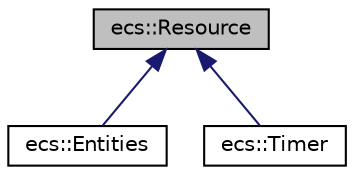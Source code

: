 digraph "ecs::Resource"
{
 // LATEX_PDF_SIZE
  edge [fontname="Helvetica",fontsize="10",labelfontname="Helvetica",labelfontsize="10"];
  node [fontname="Helvetica",fontsize="10",shape=record];
  Node1 [label="ecs::Resource",height=0.2,width=0.4,color="black", fillcolor="grey75", style="filled", fontcolor="black",tooltip=" "];
  Node1 -> Node2 [dir="back",color="midnightblue",fontsize="10",style="solid",fontname="Helvetica"];
  Node2 [label="ecs::Entities",height=0.2,width=0.4,color="black", fillcolor="white", style="filled",URL="$classecs_1_1_entities.html",tooltip="The entities world resource."];
  Node1 -> Node3 [dir="back",color="midnightblue",fontsize="10",style="solid",fontname="Helvetica"];
  Node3 [label="ecs::Timer",height=0.2,width=0.4,color="black", fillcolor="white", style="filled",URL="$classecs_1_1_timer.html",tooltip="Simple timer resource."];
}

